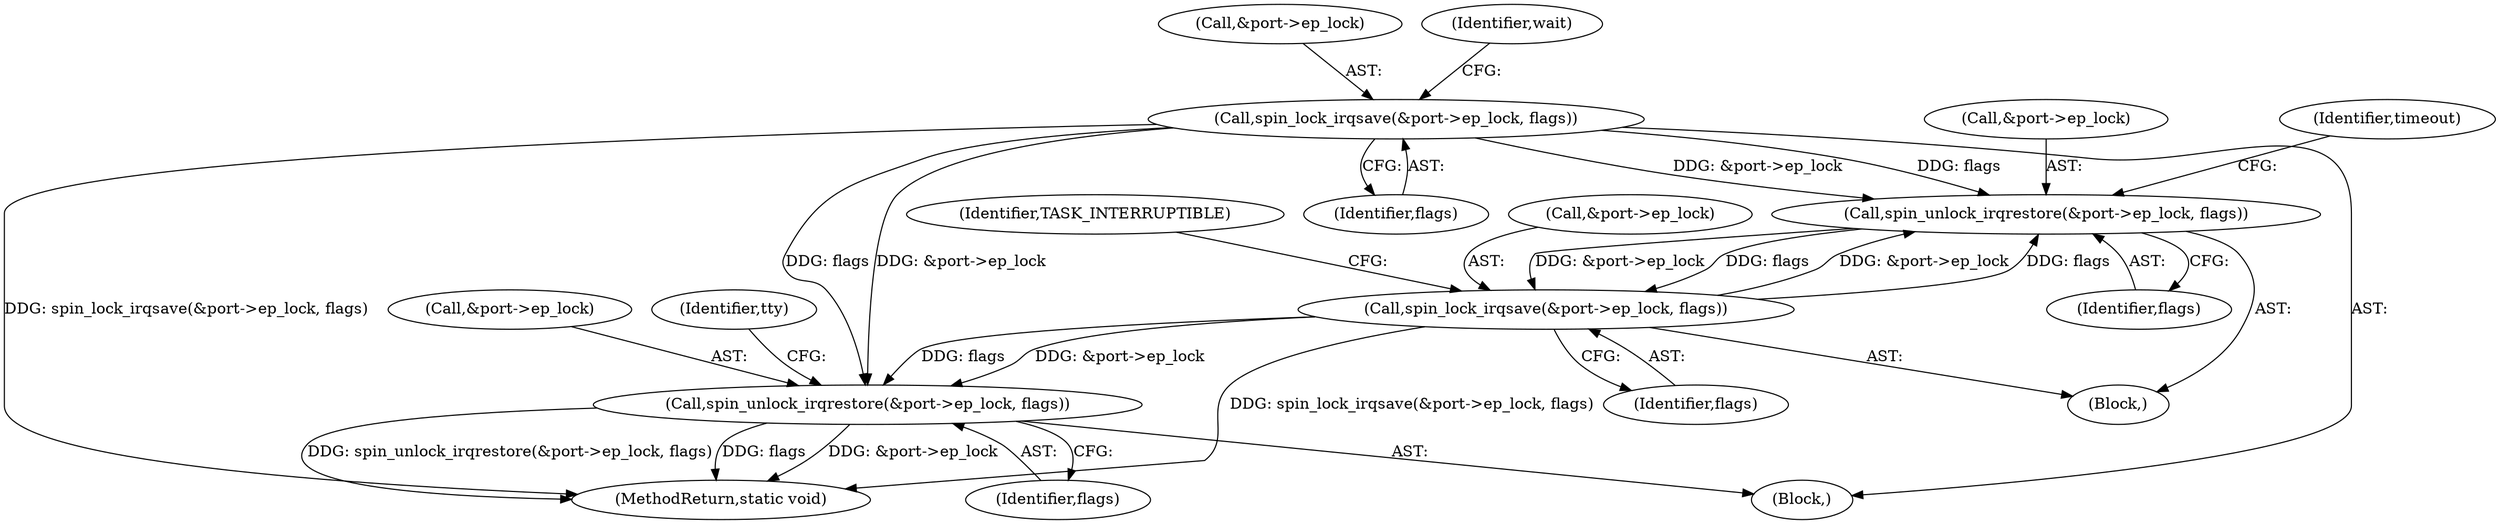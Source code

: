 digraph "0_linux_1ee0a224bc9aad1de496c795f96bc6ba2c394811@pointer" {
"1000188" [label="(Call,spin_unlock_irqrestore(&port->ep_lock, flags))"];
"1000147" [label="(Call,spin_lock_irqsave(&port->ep_lock, flags))"];
"1000198" [label="(Call,spin_lock_irqsave(&port->ep_lock, flags))"];
"1000188" [label="(Call,spin_unlock_irqrestore(&port->ep_lock, flags))"];
"1000220" [label="(Call,spin_unlock_irqrestore(&port->ep_lock, flags))"];
"1000198" [label="(Call,spin_lock_irqsave(&port->ep_lock, flags))"];
"1000189" [label="(Call,&port->ep_lock)"];
"1000221" [label="(Call,&port->ep_lock)"];
"1000225" [label="(Identifier,flags)"];
"1000279" [label="(MethodReturn,static void)"];
"1000111" [label="(Block,)"];
"1000148" [label="(Call,&port->ep_lock)"];
"1000195" [label="(Identifier,timeout)"];
"1000155" [label="(Identifier,wait)"];
"1000167" [label="(Identifier,TASK_INTERRUPTIBLE)"];
"1000188" [label="(Call,spin_unlock_irqrestore(&port->ep_lock, flags))"];
"1000220" [label="(Call,spin_unlock_irqrestore(&port->ep_lock, flags))"];
"1000152" [label="(Identifier,flags)"];
"1000203" [label="(Identifier,flags)"];
"1000193" [label="(Identifier,flags)"];
"1000147" [label="(Call,spin_lock_irqsave(&port->ep_lock, flags))"];
"1000165" [label="(Block,)"];
"1000227" [label="(Identifier,tty)"];
"1000199" [label="(Call,&port->ep_lock)"];
"1000188" -> "1000165"  [label="AST: "];
"1000188" -> "1000193"  [label="CFG: "];
"1000189" -> "1000188"  [label="AST: "];
"1000193" -> "1000188"  [label="AST: "];
"1000195" -> "1000188"  [label="CFG: "];
"1000147" -> "1000188"  [label="DDG: &port->ep_lock"];
"1000147" -> "1000188"  [label="DDG: flags"];
"1000198" -> "1000188"  [label="DDG: &port->ep_lock"];
"1000198" -> "1000188"  [label="DDG: flags"];
"1000188" -> "1000198"  [label="DDG: &port->ep_lock"];
"1000188" -> "1000198"  [label="DDG: flags"];
"1000147" -> "1000111"  [label="AST: "];
"1000147" -> "1000152"  [label="CFG: "];
"1000148" -> "1000147"  [label="AST: "];
"1000152" -> "1000147"  [label="AST: "];
"1000155" -> "1000147"  [label="CFG: "];
"1000147" -> "1000279"  [label="DDG: spin_lock_irqsave(&port->ep_lock, flags)"];
"1000147" -> "1000220"  [label="DDG: &port->ep_lock"];
"1000147" -> "1000220"  [label="DDG: flags"];
"1000198" -> "1000165"  [label="AST: "];
"1000198" -> "1000203"  [label="CFG: "];
"1000199" -> "1000198"  [label="AST: "];
"1000203" -> "1000198"  [label="AST: "];
"1000167" -> "1000198"  [label="CFG: "];
"1000198" -> "1000279"  [label="DDG: spin_lock_irqsave(&port->ep_lock, flags)"];
"1000198" -> "1000220"  [label="DDG: &port->ep_lock"];
"1000198" -> "1000220"  [label="DDG: flags"];
"1000220" -> "1000111"  [label="AST: "];
"1000220" -> "1000225"  [label="CFG: "];
"1000221" -> "1000220"  [label="AST: "];
"1000225" -> "1000220"  [label="AST: "];
"1000227" -> "1000220"  [label="CFG: "];
"1000220" -> "1000279"  [label="DDG: flags"];
"1000220" -> "1000279"  [label="DDG: &port->ep_lock"];
"1000220" -> "1000279"  [label="DDG: spin_unlock_irqrestore(&port->ep_lock, flags)"];
}
